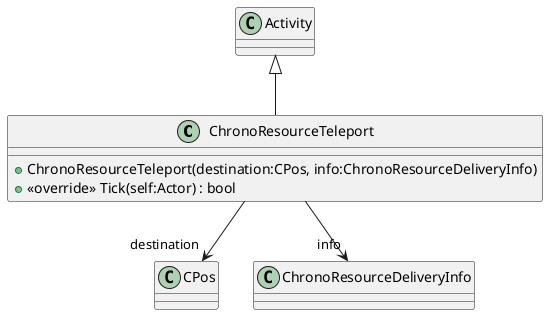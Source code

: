 @startuml
class ChronoResourceTeleport {
    + ChronoResourceTeleport(destination:CPos, info:ChronoResourceDeliveryInfo)
    + <<override>> Tick(self:Actor) : bool
}
Activity <|-- ChronoResourceTeleport
ChronoResourceTeleport --> "destination" CPos
ChronoResourceTeleport --> "info" ChronoResourceDeliveryInfo
@enduml
